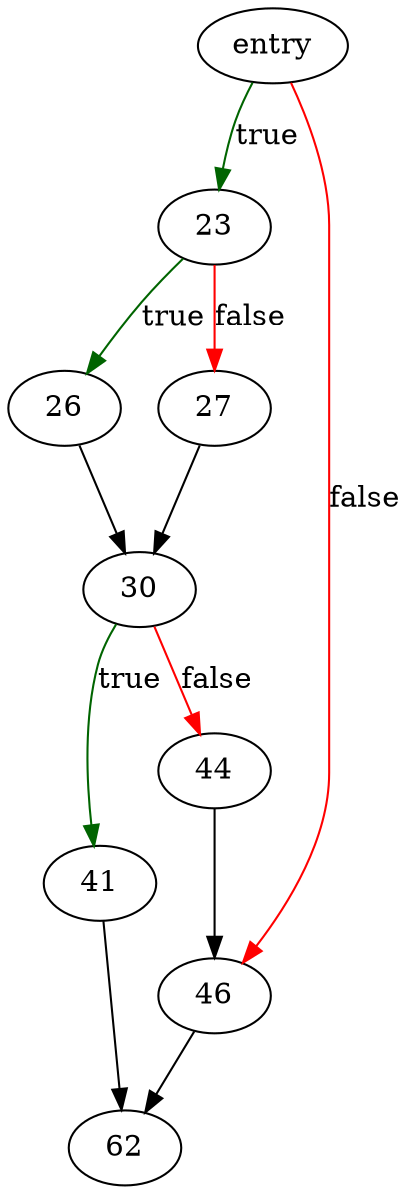 digraph "sqlite3ArrayAllocate" {
	// Node definitions.
	5 [label=entry];
	23;
	26;
	27;
	30;
	41;
	44;
	46;
	62;

	// Edge definitions.
	5 -> 23 [
		color=darkgreen
		label=true
	];
	5 -> 46 [
		color=red
		label=false
	];
	23 -> 26 [
		color=darkgreen
		label=true
	];
	23 -> 27 [
		color=red
		label=false
	];
	26 -> 30;
	27 -> 30;
	30 -> 41 [
		color=darkgreen
		label=true
	];
	30 -> 44 [
		color=red
		label=false
	];
	41 -> 62;
	44 -> 46;
	46 -> 62;
}